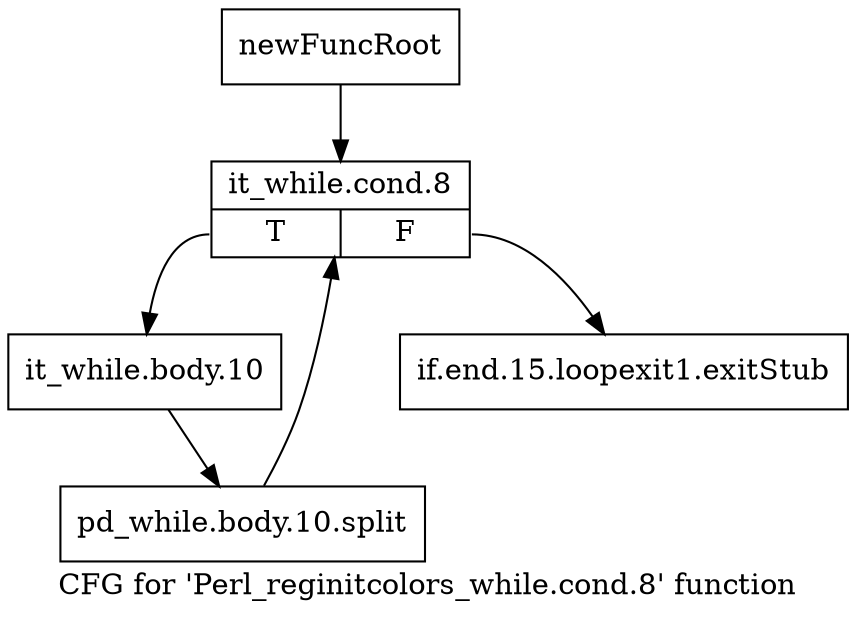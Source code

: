 digraph "CFG for 'Perl_reginitcolors_while.cond.8' function" {
	label="CFG for 'Perl_reginitcolors_while.cond.8' function";

	Node0x5105f60 [shape=record,label="{newFuncRoot}"];
	Node0x5105f60 -> Node0x5106000;
	Node0x5105fb0 [shape=record,label="{if.end.15.loopexit1.exitStub}"];
	Node0x5106000 [shape=record,label="{it_while.cond.8|{<s0>T|<s1>F}}"];
	Node0x5106000:s0 -> Node0x5106050;
	Node0x5106000:s1 -> Node0x5105fb0;
	Node0x5106050 [shape=record,label="{it_while.body.10}"];
	Node0x5106050 -> Node0x6601720;
	Node0x6601720 [shape=record,label="{pd_while.body.10.split}"];
	Node0x6601720 -> Node0x5106000;
}
